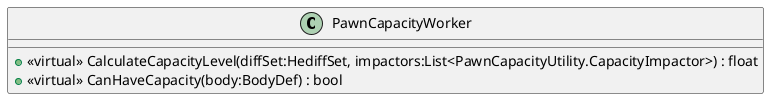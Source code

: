@startuml
class PawnCapacityWorker {
    + <<virtual>> CalculateCapacityLevel(diffSet:HediffSet, impactors:List<PawnCapacityUtility.CapacityImpactor>) : float
    + <<virtual>> CanHaveCapacity(body:BodyDef) : bool
}
@enduml
